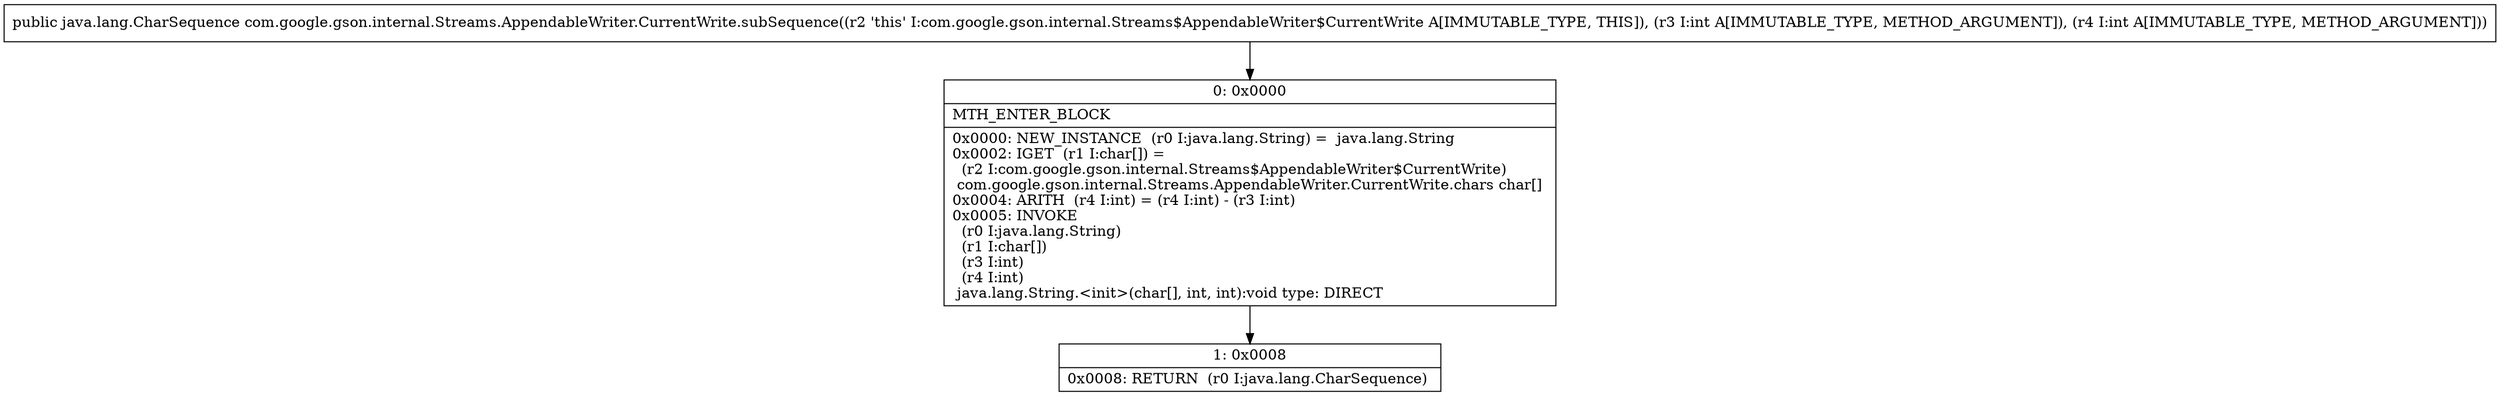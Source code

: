 digraph "CFG forcom.google.gson.internal.Streams.AppendableWriter.CurrentWrite.subSequence(II)Ljava\/lang\/CharSequence;" {
Node_0 [shape=record,label="{0\:\ 0x0000|MTH_ENTER_BLOCK\l|0x0000: NEW_INSTANCE  (r0 I:java.lang.String) =  java.lang.String \l0x0002: IGET  (r1 I:char[]) = \l  (r2 I:com.google.gson.internal.Streams$AppendableWriter$CurrentWrite)\l com.google.gson.internal.Streams.AppendableWriter.CurrentWrite.chars char[] \l0x0004: ARITH  (r4 I:int) = (r4 I:int) \- (r3 I:int) \l0x0005: INVOKE  \l  (r0 I:java.lang.String)\l  (r1 I:char[])\l  (r3 I:int)\l  (r4 I:int)\l java.lang.String.\<init\>(char[], int, int):void type: DIRECT \l}"];
Node_1 [shape=record,label="{1\:\ 0x0008|0x0008: RETURN  (r0 I:java.lang.CharSequence) \l}"];
MethodNode[shape=record,label="{public java.lang.CharSequence com.google.gson.internal.Streams.AppendableWriter.CurrentWrite.subSequence((r2 'this' I:com.google.gson.internal.Streams$AppendableWriter$CurrentWrite A[IMMUTABLE_TYPE, THIS]), (r3 I:int A[IMMUTABLE_TYPE, METHOD_ARGUMENT]), (r4 I:int A[IMMUTABLE_TYPE, METHOD_ARGUMENT])) }"];
MethodNode -> Node_0;
Node_0 -> Node_1;
}

